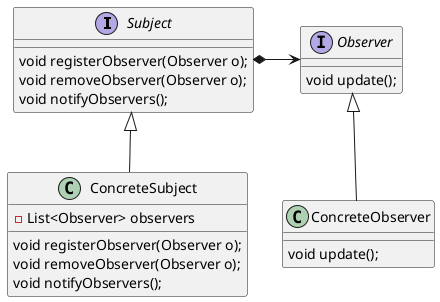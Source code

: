 @startuml observer
interface Subject {
    void registerObserver(Observer o);
    void removeObserver(Observer o);
    void notifyObservers();
}

interface Observer {
    void update();
}

class ConcreteSubject {
  - List<Observer> observers
    void registerObserver(Observer o);
    void removeObserver(Observer o);
    void notifyObservers();
}

class ConcreteObserver {
    void update();
}

Subject *-right-> Observer
Subject <|-- ConcreteSubject
Observer <|-- ConcreteObserver

@enduml